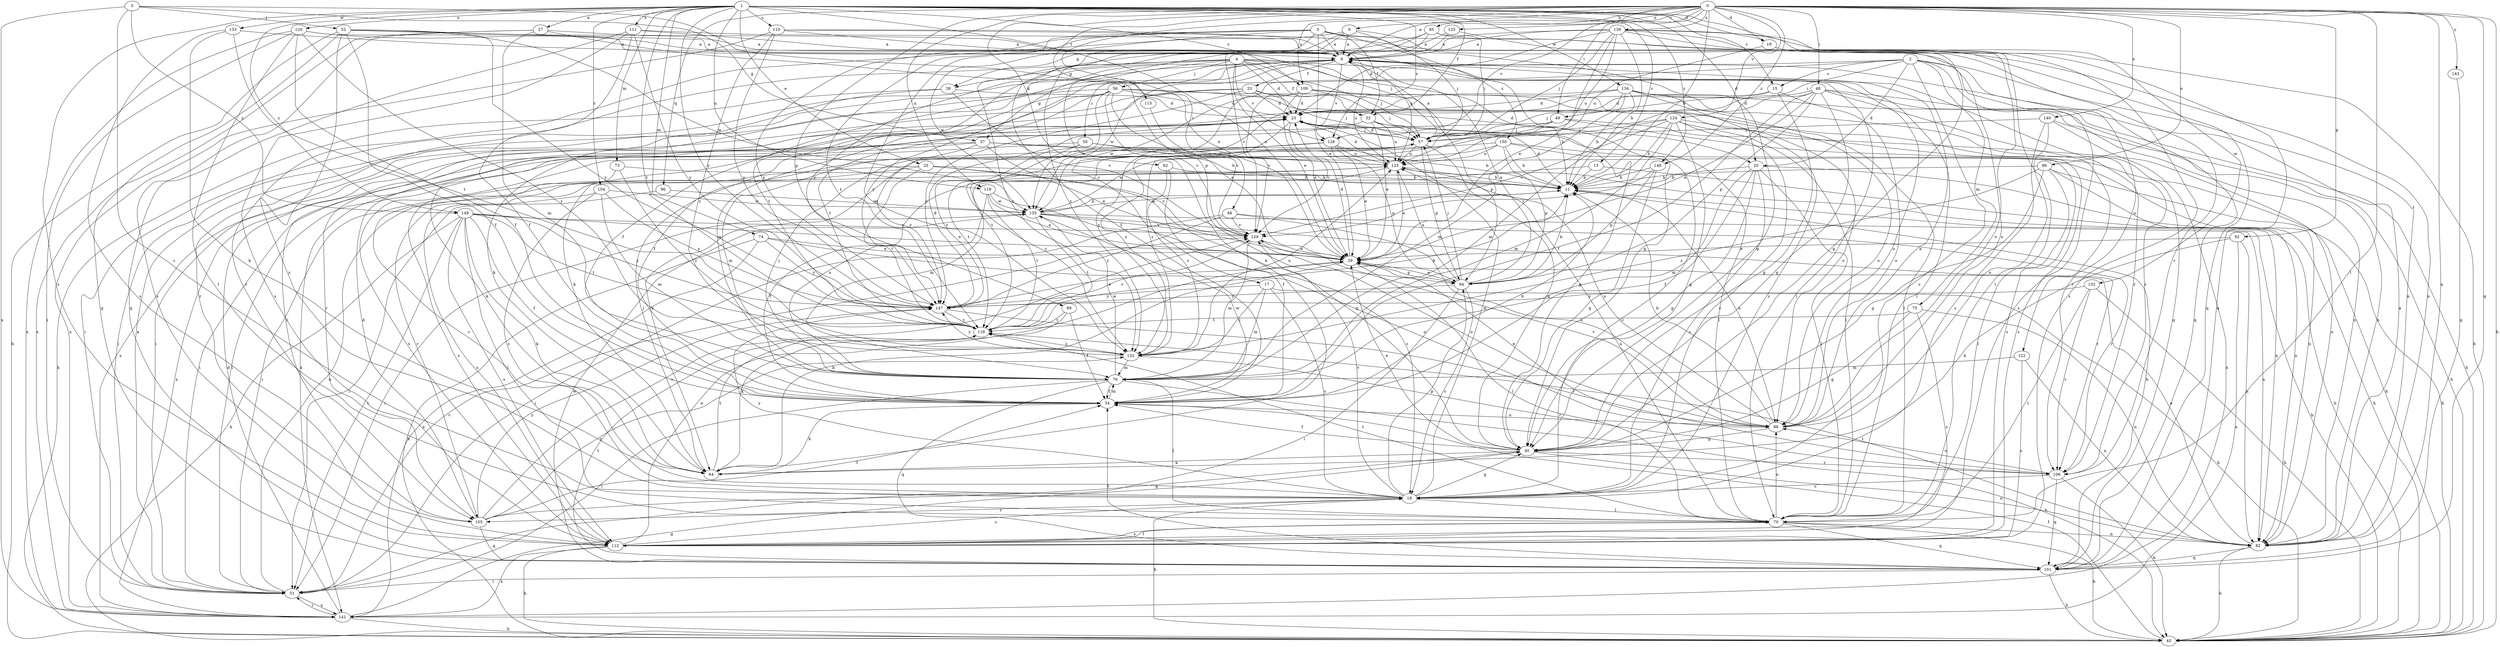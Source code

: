 strict digraph  {
0;
1;
2;
3;
4;
5;
6;
9;
11;
13;
15;
17;
18;
19;
20;
23;
25;
27;
29;
32;
33;
34;
37;
38;
40;
45;
46;
48;
49;
50;
51;
52;
56;
57;
62;
64;
70;
73;
74;
75;
76;
82;
85;
86;
88;
89;
92;
94;
96;
101;
104;
105;
106;
109;
110;
111;
112;
115;
118;
119;
120;
122;
123;
124;
125;
128;
129;
132;
133;
134;
135;
139;
140;
141;
143;
147;
148;
149;
150;
152;
0 -> 6  [label=a];
0 -> 9  [label=b];
0 -> 11  [label=b];
0 -> 19  [label=d];
0 -> 45  [label=h];
0 -> 46  [label=i];
0 -> 48  [label=i];
0 -> 49  [label=i];
0 -> 62  [label=k];
0 -> 70  [label=l];
0 -> 82  [label=n];
0 -> 85  [label=o];
0 -> 86  [label=o];
0 -> 89  [label=p];
0 -> 92  [label=p];
0 -> 96  [label=q];
0 -> 101  [label=q];
0 -> 109  [label=s];
0 -> 115  [label=t];
0 -> 119  [label=u];
0 -> 124  [label=v];
0 -> 125  [label=v];
0 -> 128  [label=v];
0 -> 139  [label=x];
0 -> 140  [label=x];
0 -> 143  [label=y];
0 -> 148  [label=z];
1 -> 13  [label=c];
1 -> 15  [label=c];
1 -> 19  [label=d];
1 -> 20  [label=d];
1 -> 25  [label=e];
1 -> 27  [label=e];
1 -> 29  [label=e];
1 -> 32  [label=f];
1 -> 73  [label=m];
1 -> 74  [label=m];
1 -> 104  [label=r];
1 -> 109  [label=s];
1 -> 110  [label=s];
1 -> 111  [label=s];
1 -> 112  [label=s];
1 -> 118  [label=t];
1 -> 119  [label=u];
1 -> 120  [label=u];
1 -> 128  [label=v];
1 -> 132  [label=w];
1 -> 133  [label=w];
1 -> 134  [label=w];
1 -> 147  [label=y];
1 -> 148  [label=z];
1 -> 149  [label=z];
2 -> 15  [label=c];
2 -> 17  [label=c];
2 -> 18  [label=c];
2 -> 20  [label=d];
2 -> 49  [label=i];
2 -> 64  [label=k];
2 -> 75  [label=m];
2 -> 101  [label=q];
2 -> 112  [label=s];
2 -> 122  [label=u];
3 -> 18  [label=c];
3 -> 29  [label=e];
3 -> 37  [label=g];
3 -> 52  [label=j];
3 -> 141  [label=x];
3 -> 149  [label=z];
4 -> 20  [label=d];
4 -> 23  [label=d];
4 -> 29  [label=e];
4 -> 32  [label=f];
4 -> 37  [label=g];
4 -> 38  [label=g];
4 -> 56  [label=j];
4 -> 57  [label=j];
4 -> 70  [label=l];
4 -> 88  [label=o];
4 -> 105  [label=r];
4 -> 118  [label=t];
4 -> 128  [label=v];
5 -> 6  [label=a];
5 -> 29  [label=e];
5 -> 32  [label=f];
5 -> 38  [label=g];
5 -> 40  [label=g];
5 -> 82  [label=n];
5 -> 118  [label=t];
5 -> 135  [label=w];
5 -> 147  [label=y];
5 -> 150  [label=z];
5 -> 152  [label=z];
6 -> 33  [label=f];
6 -> 34  [label=f];
6 -> 50  [label=i];
6 -> 51  [label=i];
6 -> 70  [label=l];
6 -> 101  [label=q];
6 -> 123  [label=u];
6 -> 128  [label=v];
6 -> 135  [label=w];
6 -> 147  [label=y];
9 -> 6  [label=a];
9 -> 34  [label=f];
9 -> 57  [label=j];
9 -> 88  [label=o];
9 -> 105  [label=r];
9 -> 152  [label=z];
11 -> 23  [label=d];
11 -> 88  [label=o];
11 -> 135  [label=w];
13 -> 11  [label=b];
13 -> 45  [label=h];
13 -> 105  [label=r];
15 -> 23  [label=d];
15 -> 40  [label=g];
15 -> 88  [label=o];
15 -> 105  [label=r];
17 -> 18  [label=c];
17 -> 45  [label=h];
17 -> 76  [label=m];
17 -> 147  [label=y];
17 -> 152  [label=z];
18 -> 23  [label=d];
18 -> 40  [label=g];
18 -> 45  [label=h];
18 -> 70  [label=l];
18 -> 94  [label=p];
18 -> 105  [label=r];
18 -> 129  [label=v];
18 -> 147  [label=y];
19 -> 112  [label=s];
19 -> 123  [label=u];
20 -> 11  [label=b];
20 -> 18  [label=c];
20 -> 34  [label=f];
20 -> 40  [label=g];
20 -> 45  [label=h];
20 -> 70  [label=l];
20 -> 76  [label=m];
23 -> 57  [label=j];
23 -> 70  [label=l];
23 -> 105  [label=r];
23 -> 129  [label=v];
23 -> 152  [label=z];
25 -> 11  [label=b];
25 -> 40  [label=g];
25 -> 51  [label=i];
25 -> 112  [label=s];
25 -> 118  [label=t];
25 -> 129  [label=v];
27 -> 6  [label=a];
27 -> 76  [label=m];
27 -> 94  [label=p];
27 -> 112  [label=s];
27 -> 141  [label=x];
29 -> 23  [label=d];
29 -> 64  [label=k];
29 -> 70  [label=l];
29 -> 94  [label=p];
32 -> 29  [label=e];
32 -> 40  [label=g];
32 -> 57  [label=j];
32 -> 64  [label=k];
32 -> 123  [label=u];
33 -> 23  [label=d];
33 -> 57  [label=j];
33 -> 64  [label=k];
33 -> 88  [label=o];
33 -> 141  [label=x];
33 -> 147  [label=y];
34 -> 11  [label=b];
34 -> 64  [label=k];
34 -> 76  [label=m];
34 -> 88  [label=o];
34 -> 135  [label=w];
37 -> 29  [label=e];
37 -> 51  [label=i];
37 -> 82  [label=n];
37 -> 123  [label=u];
37 -> 141  [label=x];
37 -> 147  [label=y];
38 -> 23  [label=d];
38 -> 45  [label=h];
38 -> 51  [label=i];
38 -> 129  [label=v];
40 -> 29  [label=e];
40 -> 34  [label=f];
40 -> 64  [label=k];
40 -> 82  [label=n];
40 -> 106  [label=r];
45 -> 11  [label=b];
45 -> 34  [label=f];
46 -> 51  [label=i];
46 -> 88  [label=o];
46 -> 106  [label=r];
46 -> 129  [label=v];
46 -> 147  [label=y];
48 -> 23  [label=d];
48 -> 29  [label=e];
48 -> 34  [label=f];
48 -> 40  [label=g];
48 -> 45  [label=h];
48 -> 76  [label=m];
48 -> 82  [label=n];
48 -> 94  [label=p];
48 -> 106  [label=r];
49 -> 57  [label=j];
49 -> 82  [label=n];
49 -> 112  [label=s];
49 -> 118  [label=t];
49 -> 141  [label=x];
50 -> 11  [label=b];
50 -> 51  [label=i];
50 -> 123  [label=u];
50 -> 147  [label=y];
50 -> 152  [label=z];
51 -> 6  [label=a];
51 -> 123  [label=u];
51 -> 129  [label=v];
51 -> 141  [label=x];
52 -> 6  [label=a];
52 -> 18  [label=c];
52 -> 34  [label=f];
52 -> 45  [label=h];
52 -> 82  [label=n];
52 -> 101  [label=q];
52 -> 135  [label=w];
52 -> 147  [label=y];
56 -> 11  [label=b];
56 -> 23  [label=d];
56 -> 29  [label=e];
56 -> 34  [label=f];
56 -> 51  [label=i];
56 -> 76  [label=m];
56 -> 106  [label=r];
56 -> 118  [label=t];
56 -> 129  [label=v];
56 -> 135  [label=w];
57 -> 6  [label=a];
57 -> 23  [label=d];
57 -> 40  [label=g];
57 -> 94  [label=p];
57 -> 112  [label=s];
57 -> 123  [label=u];
62 -> 11  [label=b];
62 -> 34  [label=f];
62 -> 152  [label=z];
64 -> 57  [label=j];
64 -> 118  [label=t];
70 -> 45  [label=h];
70 -> 82  [label=n];
70 -> 88  [label=o];
70 -> 101  [label=q];
70 -> 112  [label=s];
70 -> 118  [label=t];
70 -> 123  [label=u];
73 -> 11  [label=b];
73 -> 18  [label=c];
73 -> 152  [label=z];
74 -> 29  [label=e];
74 -> 45  [label=h];
74 -> 88  [label=o];
74 -> 141  [label=x];
74 -> 147  [label=y];
75 -> 40  [label=g];
75 -> 82  [label=n];
75 -> 112  [label=s];
75 -> 118  [label=t];
76 -> 34  [label=f];
76 -> 45  [label=h];
76 -> 51  [label=i];
76 -> 57  [label=j];
76 -> 70  [label=l];
76 -> 101  [label=q];
76 -> 123  [label=u];
76 -> 135  [label=w];
82 -> 6  [label=a];
82 -> 29  [label=e];
82 -> 45  [label=h];
82 -> 101  [label=q];
82 -> 118  [label=t];
85 -> 6  [label=a];
85 -> 57  [label=j];
85 -> 101  [label=q];
85 -> 147  [label=y];
85 -> 152  [label=z];
86 -> 11  [label=b];
86 -> 40  [label=g];
86 -> 45  [label=h];
86 -> 70  [label=l];
86 -> 82  [label=n];
86 -> 152  [label=z];
88 -> 6  [label=a];
88 -> 11  [label=b];
88 -> 29  [label=e];
88 -> 40  [label=g];
88 -> 123  [label=u];
88 -> 129  [label=v];
89 -> 34  [label=f];
89 -> 64  [label=k];
89 -> 118  [label=t];
92 -> 29  [label=e];
92 -> 64  [label=k];
92 -> 82  [label=n];
92 -> 141  [label=x];
94 -> 6  [label=a];
94 -> 11  [label=b];
94 -> 18  [label=c];
94 -> 29  [label=e];
94 -> 51  [label=i];
94 -> 57  [label=j];
94 -> 123  [label=u];
94 -> 147  [label=y];
96 -> 51  [label=i];
96 -> 135  [label=w];
101 -> 11  [label=b];
101 -> 34  [label=f];
101 -> 45  [label=h];
101 -> 51  [label=i];
101 -> 118  [label=t];
101 -> 135  [label=w];
104 -> 18  [label=c];
104 -> 76  [label=m];
104 -> 112  [label=s];
104 -> 135  [label=w];
104 -> 147  [label=y];
105 -> 23  [label=d];
105 -> 34  [label=f];
105 -> 40  [label=g];
105 -> 101  [label=q];
105 -> 129  [label=v];
105 -> 147  [label=y];
105 -> 152  [label=z];
106 -> 18  [label=c];
106 -> 45  [label=h];
106 -> 88  [label=o];
106 -> 101  [label=q];
109 -> 23  [label=d];
109 -> 29  [label=e];
109 -> 57  [label=j];
109 -> 88  [label=o];
109 -> 94  [label=p];
109 -> 129  [label=v];
109 -> 135  [label=w];
110 -> 6  [label=a];
110 -> 40  [label=g];
110 -> 106  [label=r];
110 -> 141  [label=x];
110 -> 147  [label=y];
110 -> 152  [label=z];
111 -> 6  [label=a];
111 -> 34  [label=f];
111 -> 101  [label=q];
111 -> 112  [label=s];
111 -> 123  [label=u];
111 -> 147  [label=y];
112 -> 18  [label=c];
112 -> 29  [label=e];
112 -> 45  [label=h];
112 -> 70  [label=l];
112 -> 141  [label=x];
115 -> 129  [label=v];
118 -> 11  [label=b];
118 -> 129  [label=v];
118 -> 152  [label=z];
119 -> 18  [label=c];
119 -> 29  [label=e];
119 -> 34  [label=f];
119 -> 118  [label=t];
119 -> 135  [label=w];
120 -> 6  [label=a];
120 -> 34  [label=f];
120 -> 51  [label=i];
120 -> 57  [label=j];
120 -> 70  [label=l];
120 -> 141  [label=x];
120 -> 152  [label=z];
122 -> 76  [label=m];
122 -> 82  [label=n];
122 -> 112  [label=s];
123 -> 11  [label=b];
123 -> 23  [label=d];
123 -> 29  [label=e];
123 -> 76  [label=m];
123 -> 82  [label=n];
124 -> 11  [label=b];
124 -> 18  [label=c];
124 -> 40  [label=g];
124 -> 57  [label=j];
124 -> 70  [label=l];
124 -> 76  [label=m];
124 -> 112  [label=s];
124 -> 129  [label=v];
124 -> 152  [label=z];
125 -> 6  [label=a];
125 -> 40  [label=g];
125 -> 64  [label=k];
128 -> 11  [label=b];
128 -> 29  [label=e];
128 -> 76  [label=m];
128 -> 94  [label=p];
128 -> 118  [label=t];
128 -> 123  [label=u];
129 -> 29  [label=e];
129 -> 76  [label=m];
129 -> 88  [label=o];
132 -> 45  [label=h];
132 -> 70  [label=l];
132 -> 106  [label=r];
132 -> 147  [label=y];
133 -> 6  [label=a];
133 -> 64  [label=k];
133 -> 112  [label=s];
133 -> 118  [label=t];
134 -> 11  [label=b];
134 -> 18  [label=c];
134 -> 23  [label=d];
134 -> 57  [label=j];
134 -> 70  [label=l];
134 -> 76  [label=m];
134 -> 82  [label=n];
134 -> 106  [label=r];
134 -> 152  [label=z];
135 -> 11  [label=b];
135 -> 51  [label=i];
135 -> 82  [label=n];
135 -> 106  [label=r];
135 -> 118  [label=t];
135 -> 129  [label=v];
139 -> 6  [label=a];
139 -> 11  [label=b];
139 -> 23  [label=d];
139 -> 29  [label=e];
139 -> 45  [label=h];
139 -> 57  [label=j];
139 -> 70  [label=l];
139 -> 88  [label=o];
139 -> 101  [label=q];
139 -> 123  [label=u];
139 -> 129  [label=v];
140 -> 18  [label=c];
140 -> 45  [label=h];
140 -> 57  [label=j];
140 -> 88  [label=o];
140 -> 141  [label=x];
141 -> 23  [label=d];
141 -> 40  [label=g];
141 -> 45  [label=h];
141 -> 51  [label=i];
143 -> 101  [label=q];
147 -> 23  [label=d];
147 -> 29  [label=e];
147 -> 106  [label=r];
147 -> 118  [label=t];
148 -> 11  [label=b];
148 -> 40  [label=g];
148 -> 94  [label=p];
148 -> 129  [label=v];
149 -> 29  [label=e];
149 -> 34  [label=f];
149 -> 45  [label=h];
149 -> 51  [label=i];
149 -> 64  [label=k];
149 -> 70  [label=l];
149 -> 112  [label=s];
149 -> 118  [label=t];
149 -> 129  [label=v];
149 -> 147  [label=y];
150 -> 11  [label=b];
150 -> 18  [label=c];
150 -> 45  [label=h];
150 -> 64  [label=k];
150 -> 94  [label=p];
150 -> 123  [label=u];
150 -> 135  [label=w];
152 -> 76  [label=m];
152 -> 106  [label=r];
152 -> 123  [label=u];
152 -> 147  [label=y];
}
